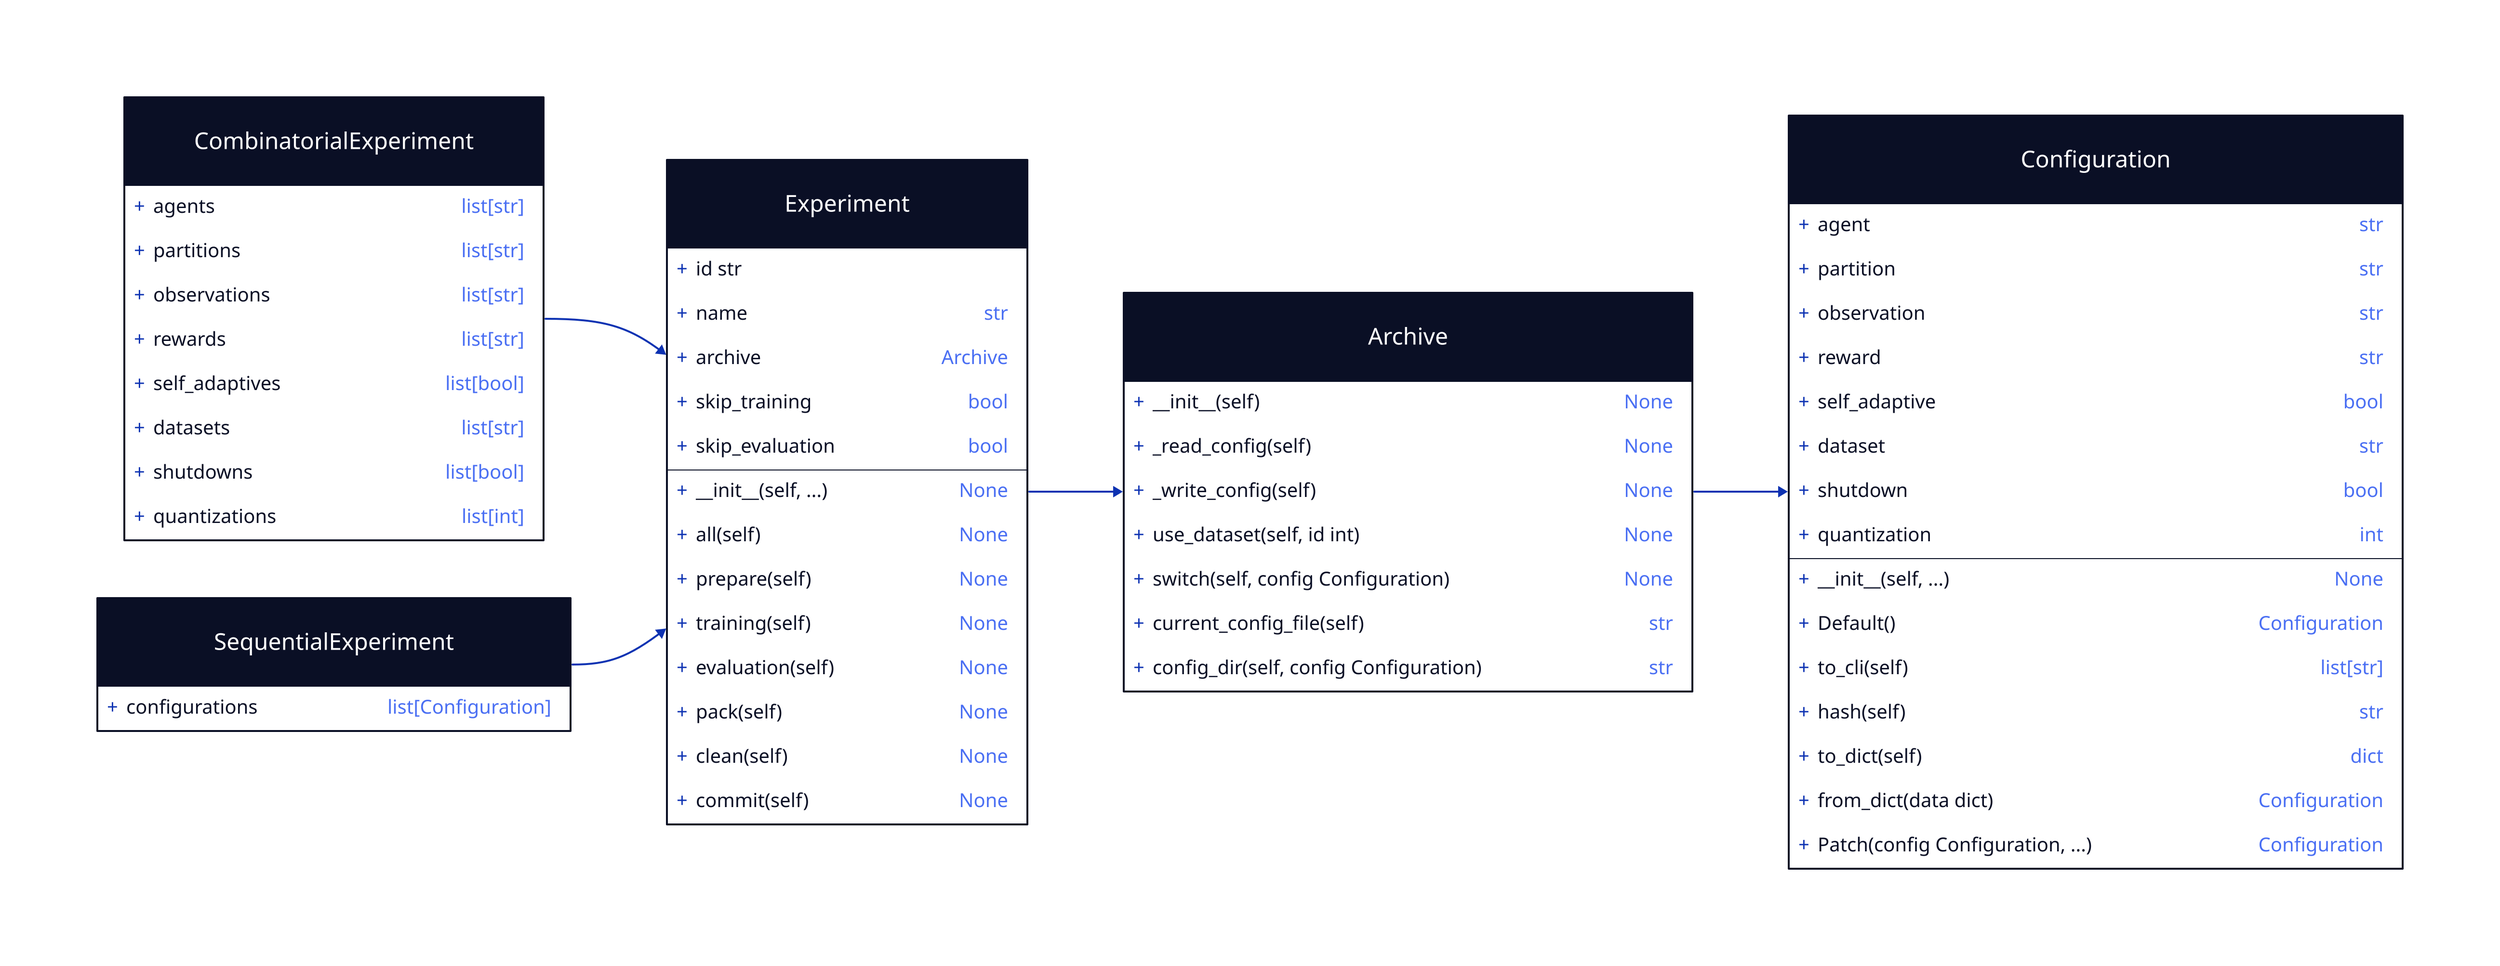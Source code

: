 direction: right

Experiment: {
  shape: class
  id str
  name: str
  archive: Archive
  skip_training: bool
  skip_evaluation: bool
  "__init__(self, ...)": None
  all(self): None
  prepare(self): None
  training(self): None
  evaluation(self): None
  pack(self): None
  clean(self): None
  commit(self): None
}

SequentialExperiment: {
  shape: class
  configurations: "list[Configuration]"
}

CombinatorialExperiment: {
  shape: class
  agents: "list[str]"
  partitions: "list[str]"
  observations: "list[str]"
  rewards: "list[str]"
  self_adaptives: "list[bool]"
  datasets: "list[str]"
  shutdowns: "list[bool]"
  quantizations: "list[int]"
}

Configuration: {
  shape: class
  agent: str
  partition: str
  observation: str
  reward: str
  self_adaptive: bool
  dataset: str
  shutdown: bool
  quantization: int

  "__init__(self, ...)": None
  Default(): Configuration
  to_cli(self): "list[str]"
  hash(self): str
  to_dict(self): dict
  from_dict(data dict): Configuration
  "Patch(config Configuration, ...)": Configuration
}

Archive: {
  shape: class
  __init__(self): None
  _read_config(self): None
  _write_config(self): None
  use_dataset(self, id int): None
  switch(self, config Configuration): None
  current_config_file(self): str
  config_dir(self, config Configuration): str
}

Experiment -> Archive -> Configuration
CombinatorialExperiment -> Experiment
SequentialExperiment -> Experiment
